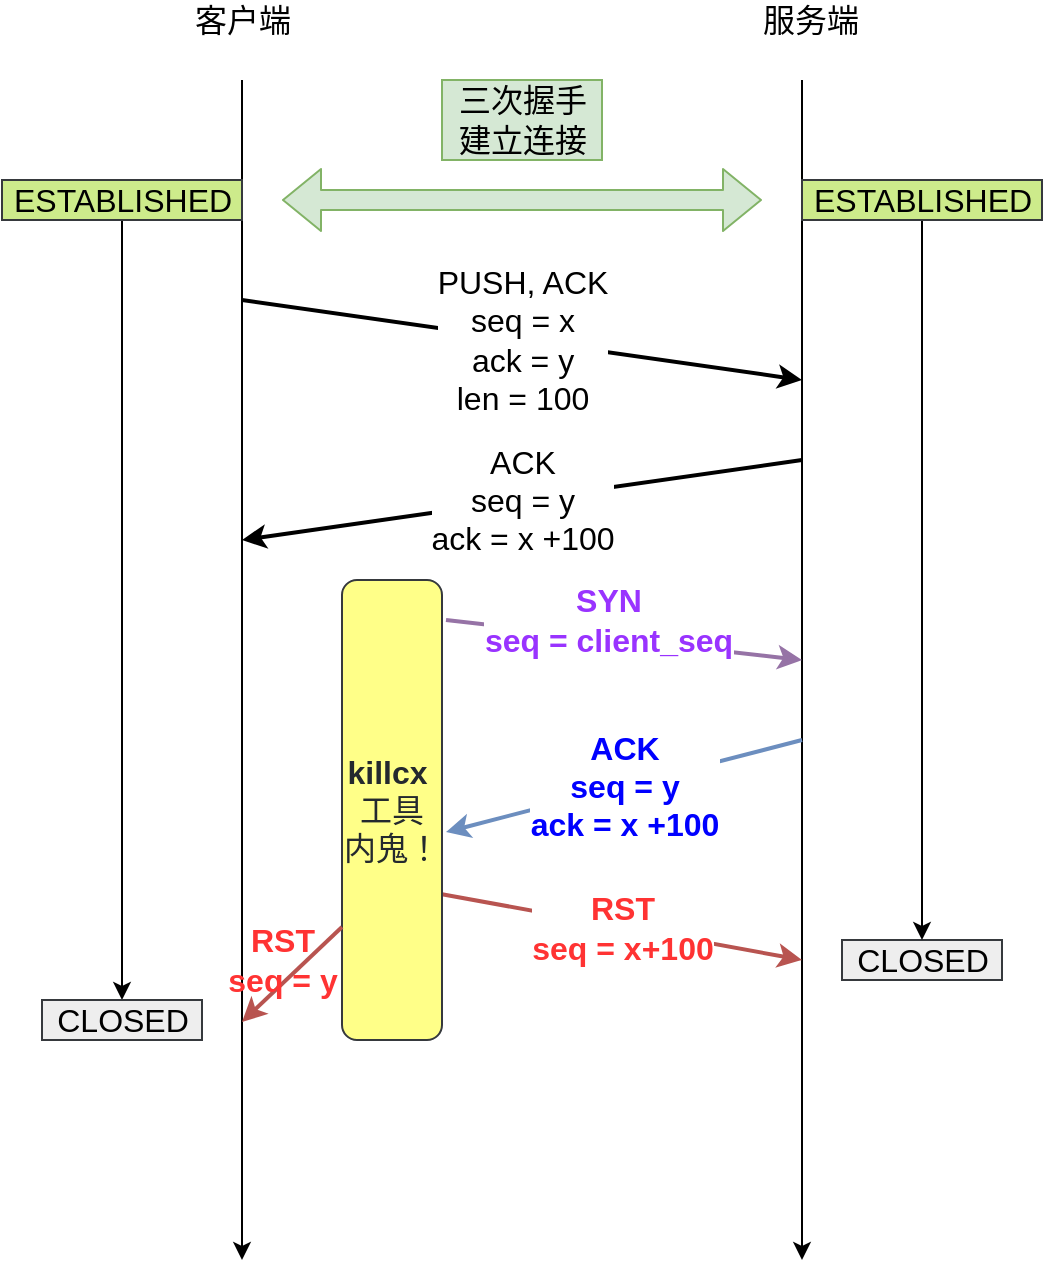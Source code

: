 <mxfile version="15.2.7" type="github">
  <diagram id="AGrO3s5iEs3OMOq3nREe" name="第 1 页">
    <mxGraphModel dx="1102" dy="1751" grid="1" gridSize="10" guides="1" tooltips="1" connect="1" arrows="1" fold="1" page="1" pageScale="1" pageWidth="827" pageHeight="1169" math="0" shadow="0">
      <root>
        <mxCell id="0" />
        <mxCell id="1" parent="0" />
        <mxCell id="DTl39lkuarVkcKBop7tD-1" value="" style="endArrow=classic;html=1;" edge="1" parent="1">
          <mxGeometry width="50" height="50" relative="1" as="geometry">
            <mxPoint x="160" y="-30" as="sourcePoint" />
            <mxPoint x="160" y="560" as="targetPoint" />
          </mxGeometry>
        </mxCell>
        <mxCell id="DTl39lkuarVkcKBop7tD-2" value="" style="endArrow=classic;html=1;fontSize=16;" edge="1" parent="1">
          <mxGeometry width="50" height="50" relative="1" as="geometry">
            <mxPoint x="440" y="-30" as="sourcePoint" />
            <mxPoint x="440" y="560" as="targetPoint" />
          </mxGeometry>
        </mxCell>
        <mxCell id="DTl39lkuarVkcKBop7tD-3" value="PUSH, ACK&lt;br&gt;seq = x&lt;br&gt;ack = y&lt;br&gt;len = 100" style="endArrow=classic;html=1;fontSize=16;strokeWidth=2;" edge="1" parent="1">
          <mxGeometry width="50" height="50" relative="1" as="geometry">
            <mxPoint x="160" y="80" as="sourcePoint" />
            <mxPoint x="440" y="120" as="targetPoint" />
          </mxGeometry>
        </mxCell>
        <mxCell id="DTl39lkuarVkcKBop7tD-4" value="ACK&lt;br&gt;seq = y&lt;br&gt;ack = x +100" style="endArrow=classic;html=1;fontSize=16;strokeWidth=2;" edge="1" parent="1">
          <mxGeometry width="50" height="50" relative="1" as="geometry">
            <mxPoint x="440" y="160" as="sourcePoint" />
            <mxPoint x="160" y="200" as="targetPoint" />
          </mxGeometry>
        </mxCell>
        <mxCell id="DTl39lkuarVkcKBop7tD-5" value="SYN&lt;br&gt;seq = client_seq" style="endArrow=classic;html=1;fontSize=16;strokeWidth=2;fontColor=#9933FF;fontStyle=1;fillColor=#e1d5e7;strokeColor=#9673a6;labelBackgroundColor=default;exitX=1.04;exitY=0.087;exitDx=0;exitDy=0;exitPerimeter=0;" edge="1" parent="1" source="DTl39lkuarVkcKBop7tD-20">
          <mxGeometry x="-0.098" y="9" width="50" height="50" relative="1" as="geometry">
            <mxPoint x="310" y="240" as="sourcePoint" />
            <mxPoint x="440" y="260" as="targetPoint" />
            <mxPoint as="offset" />
          </mxGeometry>
        </mxCell>
        <mxCell id="DTl39lkuarVkcKBop7tD-6" value="ACK&lt;br&gt;seq = y&lt;br&gt;ack = x +100" style="endArrow=classic;html=1;fontSize=16;strokeWidth=2;fillColor=#dae8fc;strokeColor=#6c8ebf;fontColor=#0000FF;fontStyle=1;labelBackgroundColor=default;entryX=1.04;entryY=0.548;entryDx=0;entryDy=0;entryPerimeter=0;" edge="1" parent="1" target="DTl39lkuarVkcKBop7tD-20">
          <mxGeometry width="50" height="50" relative="1" as="geometry">
            <mxPoint x="440" y="300" as="sourcePoint" />
            <mxPoint x="270" y="340" as="targetPoint" />
          </mxGeometry>
        </mxCell>
        <mxCell id="DTl39lkuarVkcKBop7tD-8" value="RST&lt;br&gt;seq = x+100" style="endArrow=classic;html=1;fontSize=16;strokeWidth=2;fillColor=#f8cecc;strokeColor=#b85450;fontColor=#FF3333;fontStyle=1;labelBackgroundColor=default;exitX=1;exitY=0.683;exitDx=0;exitDy=0;exitPerimeter=0;" edge="1" parent="1" source="DTl39lkuarVkcKBop7tD-20">
          <mxGeometry width="50" height="50" relative="1" as="geometry">
            <mxPoint x="270" y="380" as="sourcePoint" />
            <mxPoint x="440" y="410" as="targetPoint" />
          </mxGeometry>
        </mxCell>
        <mxCell id="DTl39lkuarVkcKBop7tD-10" value="服务端" style="text;html=1;align=center;verticalAlign=middle;resizable=0;points=[];autosize=1;strokeColor=none;fillColor=none;fontSize=16;" vertex="1" parent="1">
          <mxGeometry x="414" y="-70" width="60" height="20" as="geometry" />
        </mxCell>
        <mxCell id="DTl39lkuarVkcKBop7tD-11" value="客户端" style="text;html=1;align=center;verticalAlign=middle;resizable=0;points=[];autosize=1;strokeColor=none;fillColor=none;fontSize=16;" vertex="1" parent="1">
          <mxGeometry x="130" y="-70" width="60" height="20" as="geometry" />
        </mxCell>
        <mxCell id="DTl39lkuarVkcKBop7tD-12" value="" style="shape=flexArrow;endArrow=classic;html=1;fontSize=16;startArrow=block;fillColor=#d5e8d4;strokeColor=#82b366;" edge="1" parent="1">
          <mxGeometry width="50" height="50" relative="1" as="geometry">
            <mxPoint x="180" y="30" as="sourcePoint" />
            <mxPoint x="420" y="30" as="targetPoint" />
          </mxGeometry>
        </mxCell>
        <mxCell id="DTl39lkuarVkcKBop7tD-13" value="三次握手&lt;br&gt;建立连接" style="text;html=1;align=center;verticalAlign=middle;resizable=0;points=[];autosize=1;strokeColor=#82b366;fillColor=#d5e8d4;fontSize=16;" vertex="1" parent="1">
          <mxGeometry x="260" y="-30" width="80" height="40" as="geometry" />
        </mxCell>
        <mxCell id="DTl39lkuarVkcKBop7tD-14" value="CLOSED" style="text;html=1;align=center;verticalAlign=middle;resizable=0;points=[];autosize=1;strokeColor=#36393d;fillColor=#eeeeee;fontSize=16;" vertex="1" parent="1">
          <mxGeometry x="460" y="400" width="80" height="20" as="geometry" />
        </mxCell>
        <mxCell id="DTl39lkuarVkcKBop7tD-15" style="edgeStyle=orthogonalEdgeStyle;rounded=0;orthogonalLoop=1;jettySize=auto;html=1;fontSize=16;startArrow=none;strokeWidth=1;startFill=0;" edge="1" parent="1" source="DTl39lkuarVkcKBop7tD-16" target="DTl39lkuarVkcKBop7tD-14">
          <mxGeometry relative="1" as="geometry" />
        </mxCell>
        <mxCell id="DTl39lkuarVkcKBop7tD-16" value="ESTABLISHED" style="text;html=1;align=center;verticalAlign=middle;resizable=0;points=[];autosize=1;strokeColor=#36393d;fillColor=#cdeb8b;fontSize=16;" vertex="1" parent="1">
          <mxGeometry x="440" y="20" width="120" height="20" as="geometry" />
        </mxCell>
        <mxCell id="DTl39lkuarVkcKBop7tD-23" style="edgeStyle=orthogonalEdgeStyle;rounded=0;orthogonalLoop=1;jettySize=auto;html=1;labelBackgroundColor=default;fontSize=16;" edge="1" parent="1" source="DTl39lkuarVkcKBop7tD-17" target="DTl39lkuarVkcKBop7tD-22">
          <mxGeometry relative="1" as="geometry" />
        </mxCell>
        <mxCell id="DTl39lkuarVkcKBop7tD-17" value="ESTABLISHED" style="text;html=1;align=center;verticalAlign=middle;resizable=0;points=[];autosize=1;strokeColor=#36393d;fillColor=#cdeb8b;fontSize=16;" vertex="1" parent="1">
          <mxGeometry x="40" y="20" width="120" height="20" as="geometry" />
        </mxCell>
        <mxCell id="DTl39lkuarVkcKBop7tD-20" value="&lt;span style=&quot;box-sizing: border-box; font-weight: 600; color: rgb(36, 41, 46); font-size: 16px;&quot;&gt;killcx&lt;/span&gt;&lt;span style=&quot;color: rgb(36, 41, 46); font-size: 16px;&quot;&gt;&amp;nbsp; 工具&lt;br style=&quot;font-size: 16px;&quot;&gt;内鬼！&lt;br style=&quot;font-size: 16px;&quot;&gt;&lt;/span&gt;" style="rounded=1;whiteSpace=wrap;html=1;fillColor=#ffff88;strokeColor=#36393d;fontSize=16;" vertex="1" parent="1">
          <mxGeometry x="210" y="220" width="50" height="230" as="geometry" />
        </mxCell>
        <mxCell id="DTl39lkuarVkcKBop7tD-21" value="RST&lt;br&gt;seq = y" style="endArrow=classic;html=1;fontSize=16;strokeWidth=2;fillColor=#f8cecc;strokeColor=#b85450;fontColor=#FF3333;fontStyle=1;labelBackgroundColor=none;exitX=0;exitY=0.75;exitDx=0;exitDy=0;" edge="1" parent="1">
          <mxGeometry x="-0.04" y="-9" width="50" height="50" relative="1" as="geometry">
            <mxPoint x="210" y="393.5" as="sourcePoint" />
            <mxPoint x="160" y="441" as="targetPoint" />
            <mxPoint as="offset" />
          </mxGeometry>
        </mxCell>
        <mxCell id="DTl39lkuarVkcKBop7tD-22" value="CLOSED" style="text;html=1;align=center;verticalAlign=middle;resizable=0;points=[];autosize=1;strokeColor=#36393d;fillColor=#eeeeee;fontSize=16;" vertex="1" parent="1">
          <mxGeometry x="60" y="430" width="80" height="20" as="geometry" />
        </mxCell>
      </root>
    </mxGraphModel>
  </diagram>
</mxfile>
